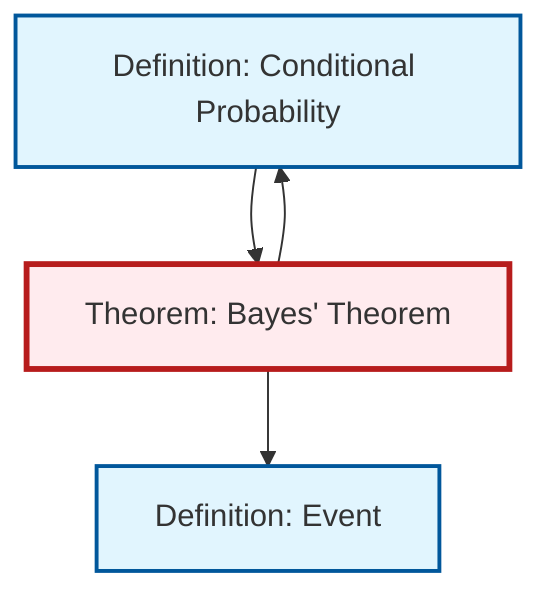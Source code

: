 graph TD
    classDef definition fill:#e1f5fe,stroke:#01579b,stroke-width:2px
    classDef theorem fill:#f3e5f5,stroke:#4a148c,stroke-width:2px
    classDef axiom fill:#fff3e0,stroke:#e65100,stroke-width:2px
    classDef example fill:#e8f5e9,stroke:#1b5e20,stroke-width:2px
    classDef current fill:#ffebee,stroke:#b71c1c,stroke-width:3px
    def-conditional-probability["Definition: Conditional Probability"]:::definition
    def-event["Definition: Event"]:::definition
    thm-bayes["Theorem: Bayes' Theorem"]:::theorem
    thm-bayes --> def-event
    thm-bayes --> def-conditional-probability
    def-conditional-probability --> thm-bayes
    class thm-bayes current